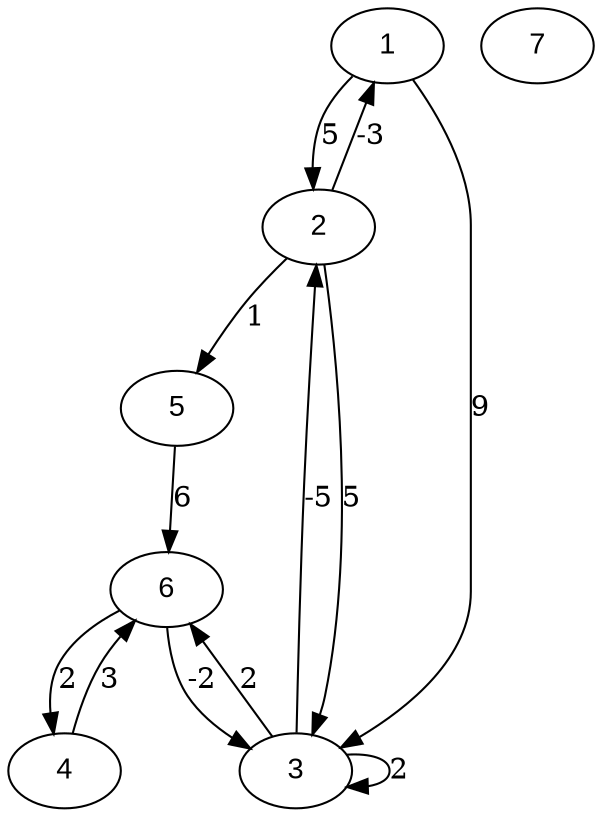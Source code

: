 digraph graph1 {
    node [fontname="Arial"];
    1 [pos = "7,1!"]
    2 [pos = "0,4!"]
    3 [pos = "4,9!"]
    4 [pos = "8,8!"]
    5 [pos = "4,2!"]
    6 [pos = "5,5!"]
    7 [pos = "7,1!"]
    1 -> 2 [label = 5]
    1 -> 3 [label = 9]
    2 -> 1 [label = -3]
    2 -> 3 [label = 5]
    2 -> 5 [label = 1]
    3 -> 2 [label = -5]
    3 -> 6 [label = 2]
    3 -> 3 [label = 2]
    4 -> 6 [label = 3]
    5 -> 6 [label = 6]
    6 -> 4 [label = 2]
    6 -> 3 [label = -2]
}
